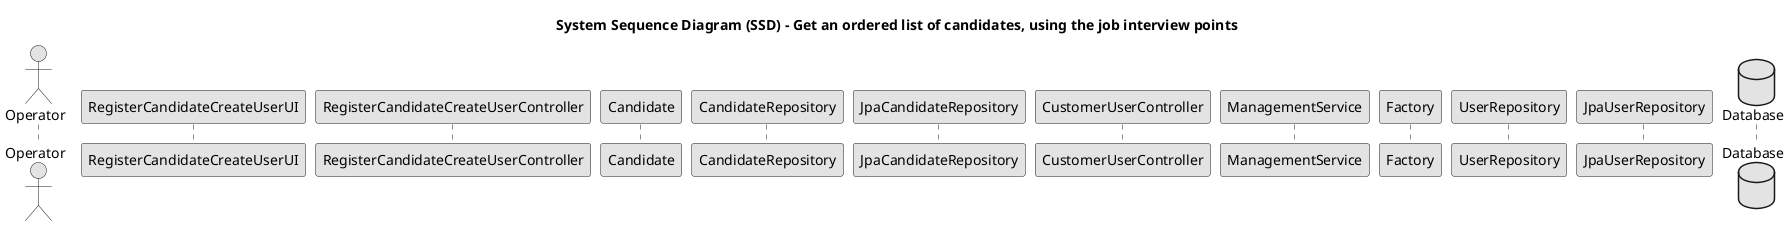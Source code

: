 @startuml SD-US1019
skinparam monochrome true
skinparam packageStyle rectangle
skinparam shadowing false

title System Sequence Diagram (SSD) - Get an ordered list of candidates, using the job interview points

autonumber

actor "Operator" as Manager
participant "RegisterCandidateCreateUserUI" as System
participant "RegisterCandidateCreateUserController" as Controller
participant "Candidate" as candidate
participant "CandidateRepository" as repository
participant "JpaCandidateRepository" as jpa
participant "CustomerUserController" as CustomerUserController
participant "ManagementService" as ManagementService
participant "Factory" as Factory
participant "UserRepository" as UserRepository
participant "JpaUserRepository" as JpaUserRepository
database "Database" as DB

    
@enduml